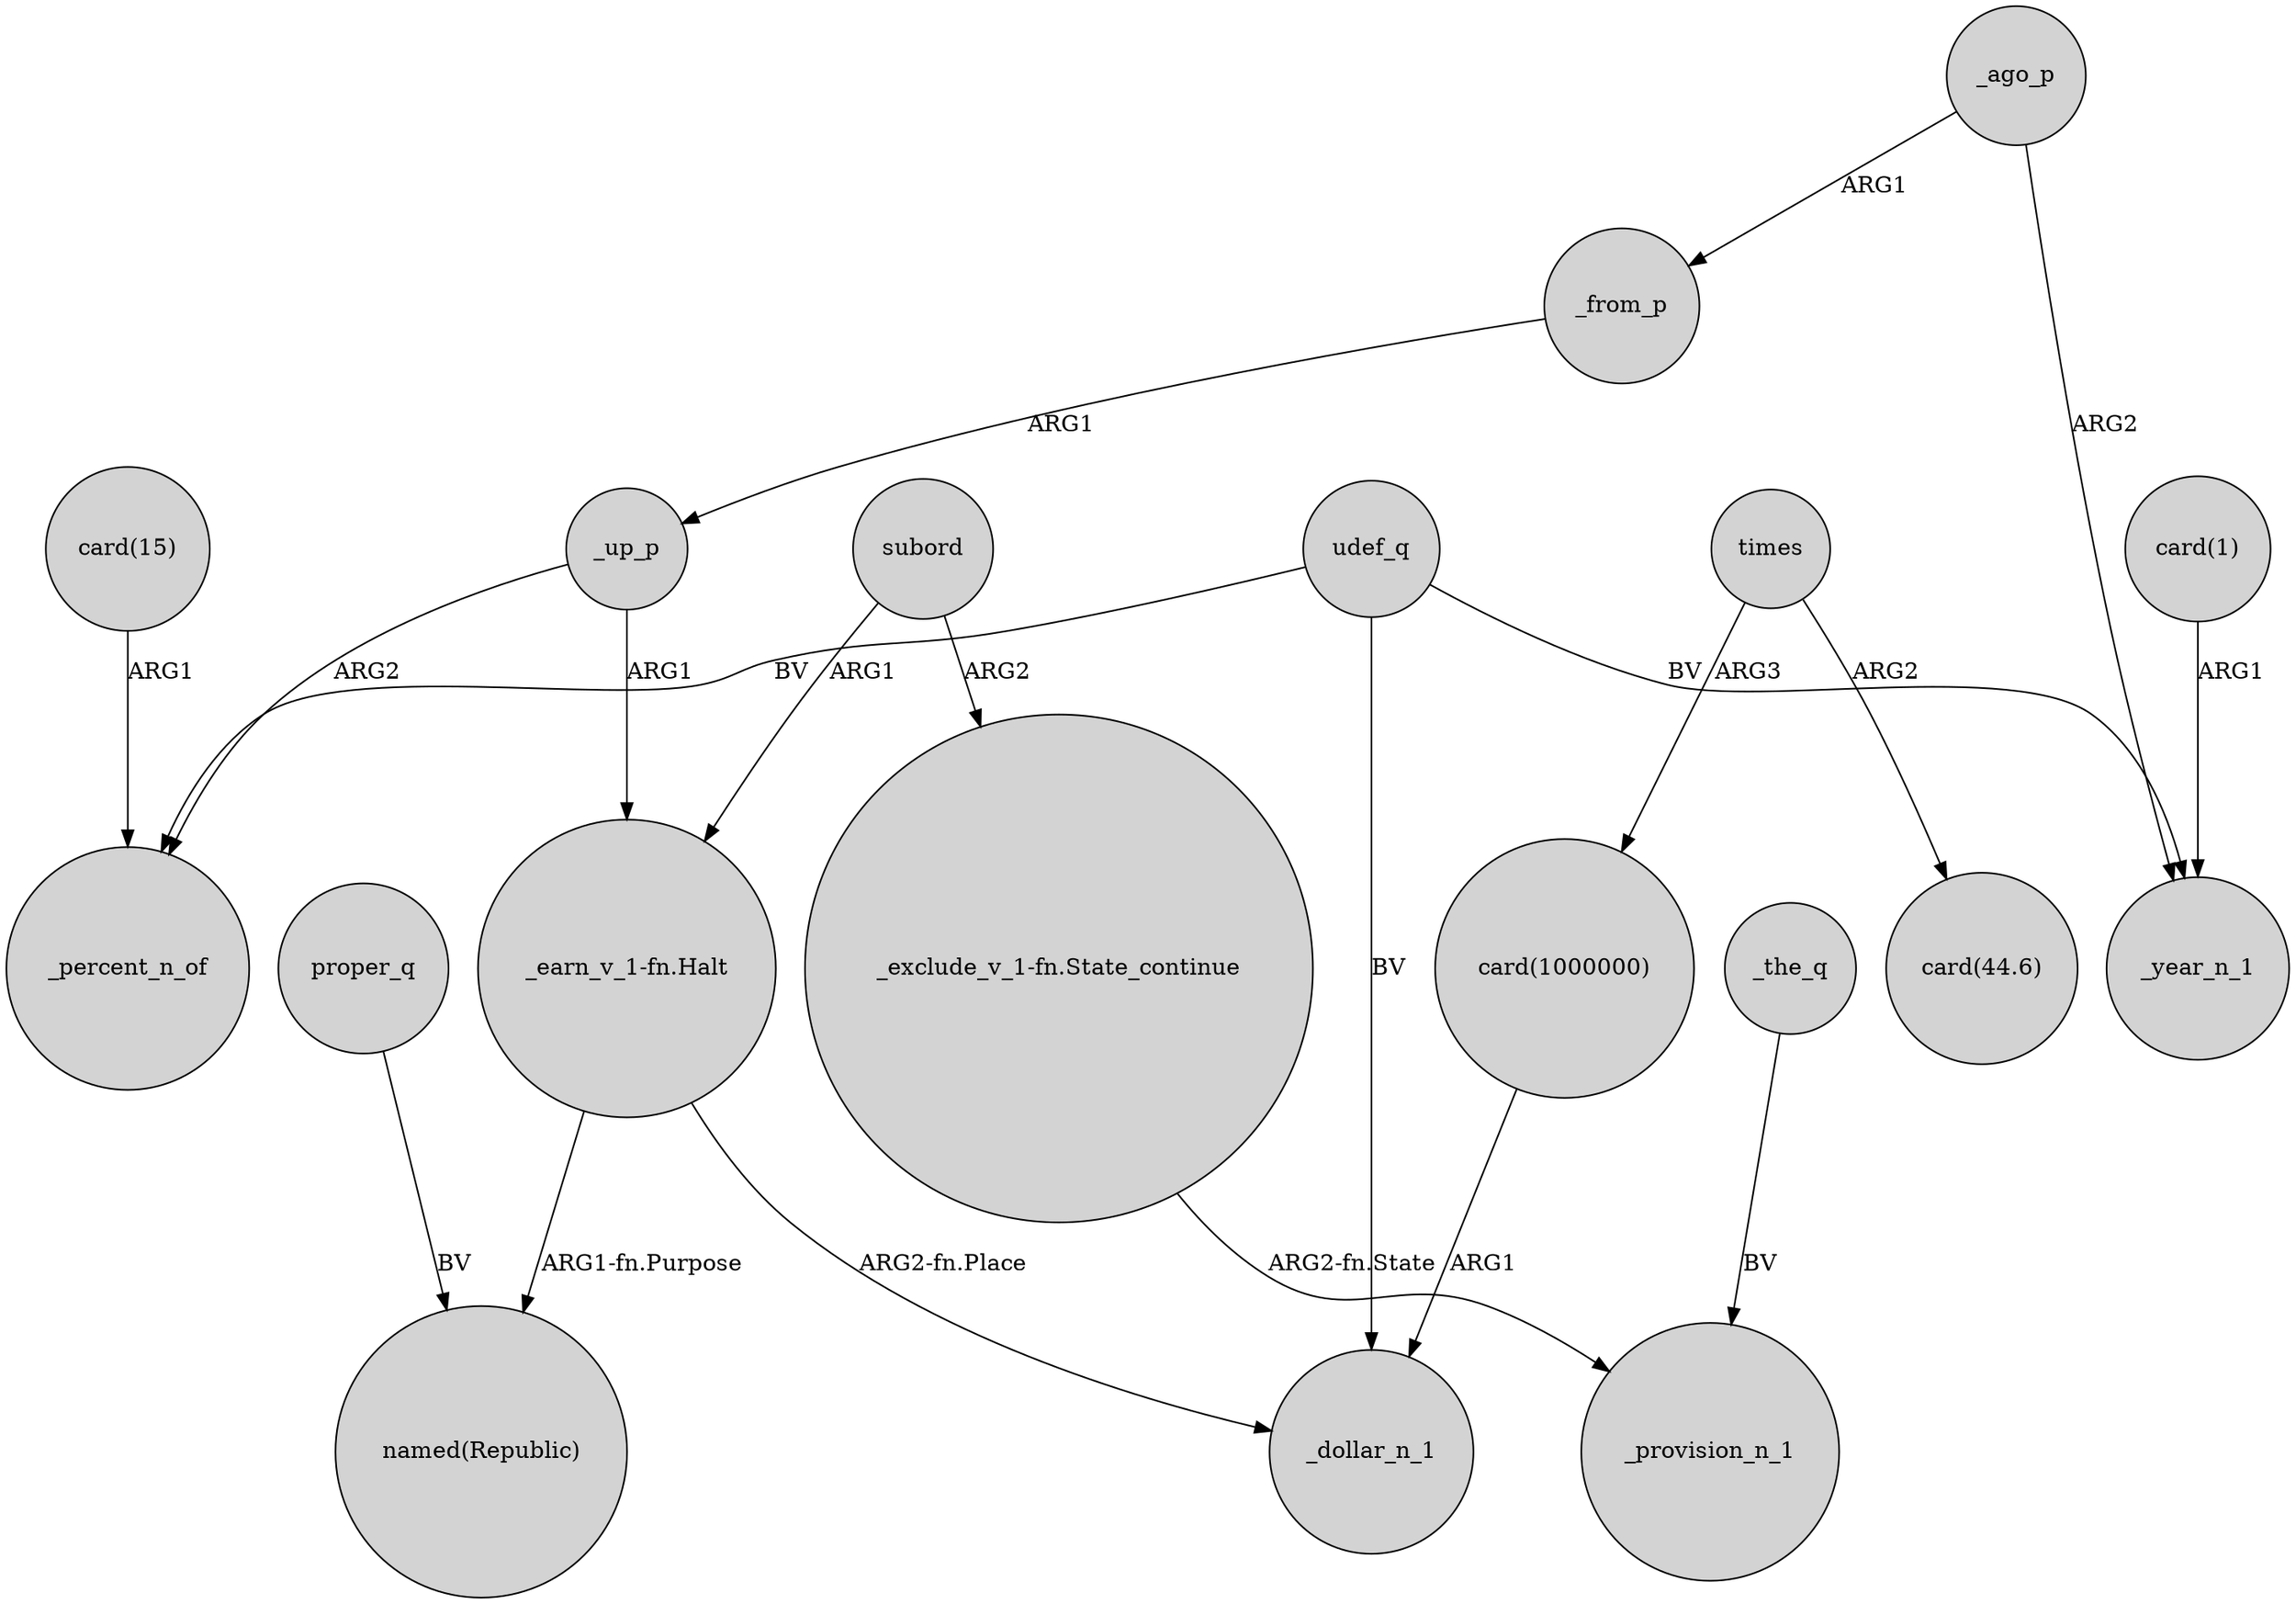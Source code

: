 digraph {
	node [shape=circle style=filled]
	_up_p -> _percent_n_of [label=ARG2]
	_up_p -> "_earn_v_1-fn.Halt" [label=ARG1]
	_ago_p -> _from_p [label=ARG1]
	"_earn_v_1-fn.Halt" -> _dollar_n_1 [label="ARG2-fn.Place"]
	"card(1)" -> _year_n_1 [label=ARG1]
	_the_q -> _provision_n_1 [label=BV]
	subord -> "_exclude_v_1-fn.State_continue" [label=ARG2]
	times -> "card(1000000)" [label=ARG3]
	subord -> "_earn_v_1-fn.Halt" [label=ARG1]
	"_exclude_v_1-fn.State_continue" -> _provision_n_1 [label="ARG2-fn.State"]
	times -> "card(44.6)" [label=ARG2]
	udef_q -> _percent_n_of [label=BV]
	udef_q -> _dollar_n_1 [label=BV]
	"card(15)" -> _percent_n_of [label=ARG1]
	"card(1000000)" -> _dollar_n_1 [label=ARG1]
	_ago_p -> _year_n_1 [label=ARG2]
	udef_q -> _year_n_1 [label=BV]
	"_earn_v_1-fn.Halt" -> "named(Republic)" [label="ARG1-fn.Purpose"]
	proper_q -> "named(Republic)" [label=BV]
	_from_p -> _up_p [label=ARG1]
}
